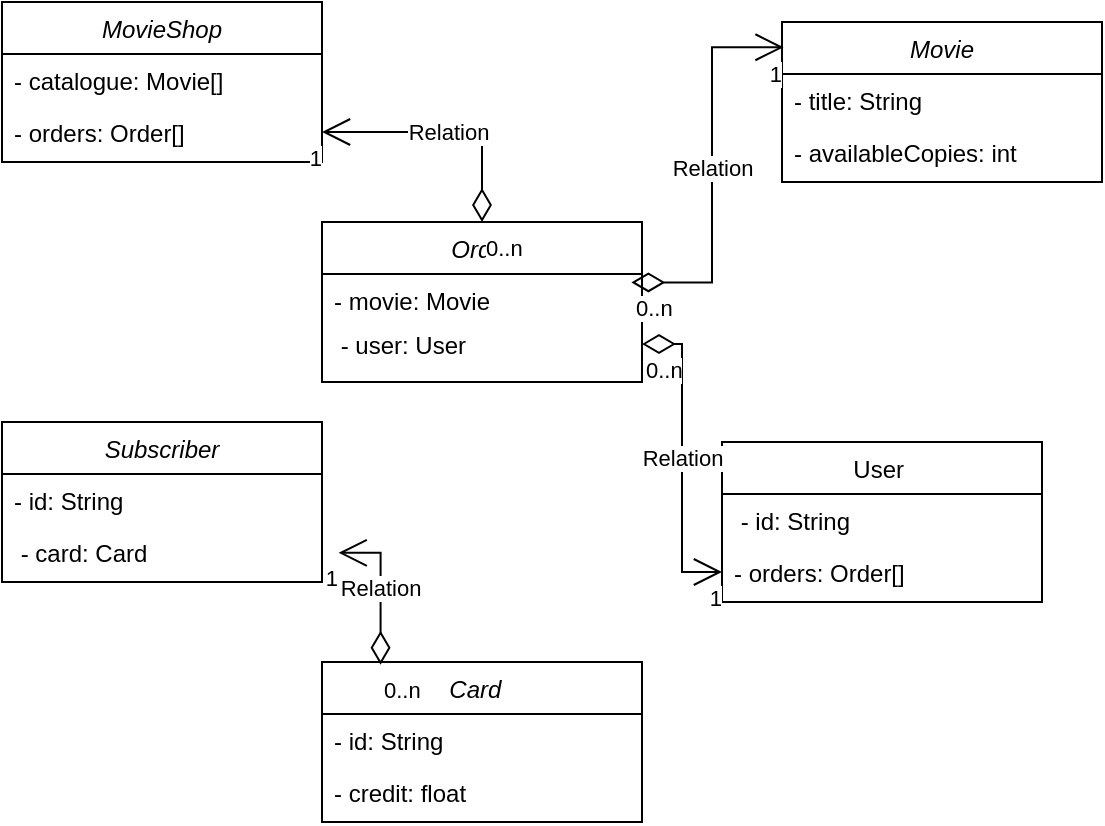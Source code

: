 <mxfile version="20.8.16" type="device"><diagram id="C5RBs43oDa-KdzZeNtuy" name="Page-1"><mxGraphModel dx="1173" dy="572" grid="1" gridSize="10" guides="1" tooltips="1" connect="1" arrows="1" fold="1" page="1" pageScale="1" pageWidth="827" pageHeight="1169" math="0" shadow="0"><root><mxCell id="WIyWlLk6GJQsqaUBKTNV-0"/><mxCell id="WIyWlLk6GJQsqaUBKTNV-1" parent="WIyWlLk6GJQsqaUBKTNV-0"/><mxCell id="zkfFHV4jXpPFQw0GAbJ--0" value="MovieShop" style="swimlane;fontStyle=2;align=center;verticalAlign=top;childLayout=stackLayout;horizontal=1;startSize=26;horizontalStack=0;resizeParent=1;resizeLast=0;collapsible=1;marginBottom=0;rounded=0;shadow=0;strokeWidth=1;" parent="WIyWlLk6GJQsqaUBKTNV-1" vertex="1"><mxGeometry x="40" y="30" width="160" height="80" as="geometry"><mxRectangle x="230" y="140" width="160" height="26" as="alternateBounds"/></mxGeometry></mxCell><mxCell id="zkfFHV4jXpPFQw0GAbJ--1" value="- catalogue: Movie[]" style="text;align=left;verticalAlign=top;spacingLeft=4;spacingRight=4;overflow=hidden;rotatable=0;points=[[0,0.5],[1,0.5]];portConstraint=eastwest;" parent="zkfFHV4jXpPFQw0GAbJ--0" vertex="1"><mxGeometry y="26" width="160" height="26" as="geometry"/></mxCell><mxCell id="zkfFHV4jXpPFQw0GAbJ--5" value="- orders: Order[]" style="text;align=left;verticalAlign=top;spacingLeft=4;spacingRight=4;overflow=hidden;rotatable=0;points=[[0,0.5],[1,0.5]];portConstraint=eastwest;" parent="zkfFHV4jXpPFQw0GAbJ--0" vertex="1"><mxGeometry y="52" width="160" height="26" as="geometry"/></mxCell><mxCell id="zkfFHV4jXpPFQw0GAbJ--6" value=" User  " style="swimlane;fontStyle=0;align=center;verticalAlign=top;childLayout=stackLayout;horizontal=1;startSize=26;horizontalStack=0;resizeParent=1;resizeLast=0;collapsible=1;marginBottom=0;rounded=0;shadow=0;strokeWidth=1;" parent="WIyWlLk6GJQsqaUBKTNV-1" vertex="1"><mxGeometry x="400" y="250" width="160" height="80" as="geometry"><mxRectangle x="130" y="380" width="160" height="26" as="alternateBounds"/></mxGeometry></mxCell><mxCell id="zkfFHV4jXpPFQw0GAbJ--7" value=" - id: String " style="text;align=left;verticalAlign=top;spacingLeft=4;spacingRight=4;overflow=hidden;rotatable=0;points=[[0,0.5],[1,0.5]];portConstraint=eastwest;" parent="zkfFHV4jXpPFQw0GAbJ--6" vertex="1"><mxGeometry y="26" width="160" height="26" as="geometry"/></mxCell><mxCell id="zkfFHV4jXpPFQw0GAbJ--8" value="- orders: Order[]" style="text;align=left;verticalAlign=top;spacingLeft=4;spacingRight=4;overflow=hidden;rotatable=0;points=[[0,0.5],[1,0.5]];portConstraint=eastwest;rounded=0;shadow=0;html=0;" parent="zkfFHV4jXpPFQw0GAbJ--6" vertex="1"><mxGeometry y="52" width="160" height="26" as="geometry"/></mxCell><mxCell id="_Ud-1tX_DMID2SuBmF1U-0" value="Movie" style="swimlane;fontStyle=2;align=center;verticalAlign=top;childLayout=stackLayout;horizontal=1;startSize=26;horizontalStack=0;resizeParent=1;resizeLast=0;collapsible=1;marginBottom=0;rounded=0;shadow=0;strokeWidth=1;" vertex="1" parent="WIyWlLk6GJQsqaUBKTNV-1"><mxGeometry x="430" y="40" width="160" height="80" as="geometry"><mxRectangle x="230" y="140" width="160" height="26" as="alternateBounds"/></mxGeometry></mxCell><mxCell id="_Ud-1tX_DMID2SuBmF1U-1" value="- title: String" style="text;align=left;verticalAlign=top;spacingLeft=4;spacingRight=4;overflow=hidden;rotatable=0;points=[[0,0.5],[1,0.5]];portConstraint=eastwest;" vertex="1" parent="_Ud-1tX_DMID2SuBmF1U-0"><mxGeometry y="26" width="160" height="26" as="geometry"/></mxCell><mxCell id="_Ud-1tX_DMID2SuBmF1U-2" value="- availableCopies: int" style="text;align=left;verticalAlign=top;spacingLeft=4;spacingRight=4;overflow=hidden;rotatable=0;points=[[0,0.5],[1,0.5]];portConstraint=eastwest;" vertex="1" parent="_Ud-1tX_DMID2SuBmF1U-0"><mxGeometry y="52" width="160" height="26" as="geometry"/></mxCell><mxCell id="_Ud-1tX_DMID2SuBmF1U-3" value=" Subscriber " style="swimlane;fontStyle=2;align=center;verticalAlign=top;childLayout=stackLayout;horizontal=1;startSize=26;horizontalStack=0;resizeParent=1;resizeLast=0;collapsible=1;marginBottom=0;rounded=0;shadow=0;strokeWidth=1;" vertex="1" parent="WIyWlLk6GJQsqaUBKTNV-1"><mxGeometry x="40" y="240" width="160" height="80" as="geometry"><mxRectangle x="230" y="140" width="160" height="26" as="alternateBounds"/></mxGeometry></mxCell><mxCell id="_Ud-1tX_DMID2SuBmF1U-4" value="- id: String  " style="text;align=left;verticalAlign=top;spacingLeft=4;spacingRight=4;overflow=hidden;rotatable=0;points=[[0,0.5],[1,0.5]];portConstraint=eastwest;" vertex="1" parent="_Ud-1tX_DMID2SuBmF1U-3"><mxGeometry y="26" width="160" height="26" as="geometry"/></mxCell><mxCell id="_Ud-1tX_DMID2SuBmF1U-5" value=" - card: Card " style="text;align=left;verticalAlign=top;spacingLeft=4;spacingRight=4;overflow=hidden;rotatable=0;points=[[0,0.5],[1,0.5]];portConstraint=eastwest;" vertex="1" parent="_Ud-1tX_DMID2SuBmF1U-3"><mxGeometry y="52" width="160" height="26" as="geometry"/></mxCell><mxCell id="_Ud-1tX_DMID2SuBmF1U-6" value="Card  " style="swimlane;fontStyle=2;align=center;verticalAlign=top;childLayout=stackLayout;horizontal=1;startSize=26;horizontalStack=0;resizeParent=1;resizeLast=0;collapsible=1;marginBottom=0;rounded=0;shadow=0;strokeWidth=1;" vertex="1" parent="WIyWlLk6GJQsqaUBKTNV-1"><mxGeometry x="200" y="360" width="160" height="80" as="geometry"><mxRectangle x="230" y="140" width="160" height="26" as="alternateBounds"/></mxGeometry></mxCell><mxCell id="_Ud-1tX_DMID2SuBmF1U-7" value="- id: String  " style="text;align=left;verticalAlign=top;spacingLeft=4;spacingRight=4;overflow=hidden;rotatable=0;points=[[0,0.5],[1,0.5]];portConstraint=eastwest;" vertex="1" parent="_Ud-1tX_DMID2SuBmF1U-6"><mxGeometry y="26" width="160" height="26" as="geometry"/></mxCell><mxCell id="_Ud-1tX_DMID2SuBmF1U-8" value="- credit: float " style="text;align=left;verticalAlign=top;spacingLeft=4;spacingRight=4;overflow=hidden;rotatable=0;points=[[0,0.5],[1,0.5]];portConstraint=eastwest;" vertex="1" parent="_Ud-1tX_DMID2SuBmF1U-6"><mxGeometry y="52" width="160" height="26" as="geometry"/></mxCell><mxCell id="_Ud-1tX_DMID2SuBmF1U-9" value=" Order " style="swimlane;fontStyle=2;align=center;verticalAlign=top;childLayout=stackLayout;horizontal=1;startSize=26;horizontalStack=0;resizeParent=1;resizeLast=0;collapsible=1;marginBottom=0;rounded=0;shadow=0;strokeWidth=1;" vertex="1" parent="WIyWlLk6GJQsqaUBKTNV-1"><mxGeometry x="200" y="140" width="160" height="80" as="geometry"><mxRectangle x="230" y="140" width="160" height="26" as="alternateBounds"/></mxGeometry></mxCell><mxCell id="_Ud-1tX_DMID2SuBmF1U-10" value="- movie: Movie " style="text;align=left;verticalAlign=top;spacingLeft=4;spacingRight=4;overflow=hidden;rotatable=0;points=[[0,0.5],[1,0.5]];portConstraint=eastwest;" vertex="1" parent="_Ud-1tX_DMID2SuBmF1U-9"><mxGeometry y="26" width="160" height="22" as="geometry"/></mxCell><mxCell id="_Ud-1tX_DMID2SuBmF1U-11" value=" - user: User  " style="text;align=left;verticalAlign=top;spacingLeft=4;spacingRight=4;overflow=hidden;rotatable=0;points=[[0,0.5],[1,0.5]];portConstraint=eastwest;" vertex="1" parent="_Ud-1tX_DMID2SuBmF1U-9"><mxGeometry y="48" width="160" height="26" as="geometry"/></mxCell><mxCell id="_Ud-1tX_DMID2SuBmF1U-15" value="Relation" style="endArrow=open;html=1;endSize=12;startArrow=diamondThin;startSize=14;startFill=0;edgeStyle=orthogonalEdgeStyle;rounded=0;entryX=0.005;entryY=0.158;entryDx=0;entryDy=0;entryPerimeter=0;exitX=0.967;exitY=0.191;exitDx=0;exitDy=0;exitPerimeter=0;" edge="1" parent="WIyWlLk6GJQsqaUBKTNV-1" source="_Ud-1tX_DMID2SuBmF1U-10" target="_Ud-1tX_DMID2SuBmF1U-0"><mxGeometry relative="1" as="geometry"><mxPoint x="230" y="310" as="sourcePoint"/><mxPoint x="390" y="310" as="targetPoint"/></mxGeometry></mxCell><mxCell id="_Ud-1tX_DMID2SuBmF1U-16" value="0..n" style="edgeLabel;resizable=0;html=1;align=left;verticalAlign=top;" connectable="0" vertex="1" parent="_Ud-1tX_DMID2SuBmF1U-15"><mxGeometry x="-1" relative="1" as="geometry"/></mxCell><mxCell id="_Ud-1tX_DMID2SuBmF1U-17" value="1" style="edgeLabel;resizable=0;html=1;align=right;verticalAlign=top;" connectable="0" vertex="1" parent="_Ud-1tX_DMID2SuBmF1U-15"><mxGeometry x="1" relative="1" as="geometry"/></mxCell><mxCell id="_Ud-1tX_DMID2SuBmF1U-18" value="Relation" style="endArrow=open;html=1;endSize=12;startArrow=diamondThin;startSize=14;startFill=0;edgeStyle=orthogonalEdgeStyle;rounded=0;exitX=0.183;exitY=0.017;exitDx=0;exitDy=0;exitPerimeter=0;entryX=1.052;entryY=0.515;entryDx=0;entryDy=0;entryPerimeter=0;" edge="1" parent="WIyWlLk6GJQsqaUBKTNV-1" source="_Ud-1tX_DMID2SuBmF1U-6" target="_Ud-1tX_DMID2SuBmF1U-5"><mxGeometry relative="1" as="geometry"><mxPoint x="220" y="310" as="sourcePoint"/><mxPoint x="380" y="310" as="targetPoint"/></mxGeometry></mxCell><mxCell id="_Ud-1tX_DMID2SuBmF1U-19" value="0..n" style="edgeLabel;resizable=0;html=1;align=left;verticalAlign=top;" connectable="0" vertex="1" parent="_Ud-1tX_DMID2SuBmF1U-18"><mxGeometry x="-1" relative="1" as="geometry"/></mxCell><mxCell id="_Ud-1tX_DMID2SuBmF1U-20" value="1" style="edgeLabel;resizable=0;html=1;align=right;verticalAlign=top;" connectable="0" vertex="1" parent="_Ud-1tX_DMID2SuBmF1U-18"><mxGeometry x="1" relative="1" as="geometry"/></mxCell><mxCell id="_Ud-1tX_DMID2SuBmF1U-21" value="Relation" style="endArrow=open;html=1;endSize=12;startArrow=diamondThin;startSize=14;startFill=0;edgeStyle=orthogonalEdgeStyle;rounded=0;" edge="1" parent="WIyWlLk6GJQsqaUBKTNV-1" source="_Ud-1tX_DMID2SuBmF1U-11" target="zkfFHV4jXpPFQw0GAbJ--8"><mxGeometry relative="1" as="geometry"><mxPoint x="380" y="490" as="sourcePoint"/><mxPoint x="540" y="490" as="targetPoint"/></mxGeometry></mxCell><mxCell id="_Ud-1tX_DMID2SuBmF1U-22" value="0..n" style="edgeLabel;resizable=0;html=1;align=left;verticalAlign=top;" connectable="0" vertex="1" parent="_Ud-1tX_DMID2SuBmF1U-21"><mxGeometry x="-1" relative="1" as="geometry"/></mxCell><mxCell id="_Ud-1tX_DMID2SuBmF1U-23" value="1" style="edgeLabel;resizable=0;html=1;align=right;verticalAlign=top;" connectable="0" vertex="1" parent="_Ud-1tX_DMID2SuBmF1U-21"><mxGeometry x="1" relative="1" as="geometry"/></mxCell><mxCell id="_Ud-1tX_DMID2SuBmF1U-24" value="Relation" style="endArrow=open;html=1;endSize=12;startArrow=diamondThin;startSize=14;startFill=0;edgeStyle=orthogonalEdgeStyle;rounded=0;entryX=1;entryY=0.5;entryDx=0;entryDy=0;" edge="1" parent="WIyWlLk6GJQsqaUBKTNV-1" source="_Ud-1tX_DMID2SuBmF1U-9" target="zkfFHV4jXpPFQw0GAbJ--5"><mxGeometry relative="1" as="geometry"><mxPoint x="260" y="510" as="sourcePoint"/><mxPoint x="420" y="510" as="targetPoint"/></mxGeometry></mxCell><mxCell id="_Ud-1tX_DMID2SuBmF1U-25" value="0..n" style="edgeLabel;resizable=0;html=1;align=left;verticalAlign=top;" connectable="0" vertex="1" parent="_Ud-1tX_DMID2SuBmF1U-24"><mxGeometry x="-1" relative="1" as="geometry"/></mxCell><mxCell id="_Ud-1tX_DMID2SuBmF1U-26" value="1" style="edgeLabel;resizable=0;html=1;align=right;verticalAlign=top;" connectable="0" vertex="1" parent="_Ud-1tX_DMID2SuBmF1U-24"><mxGeometry x="1" relative="1" as="geometry"/></mxCell></root></mxGraphModel></diagram></mxfile>